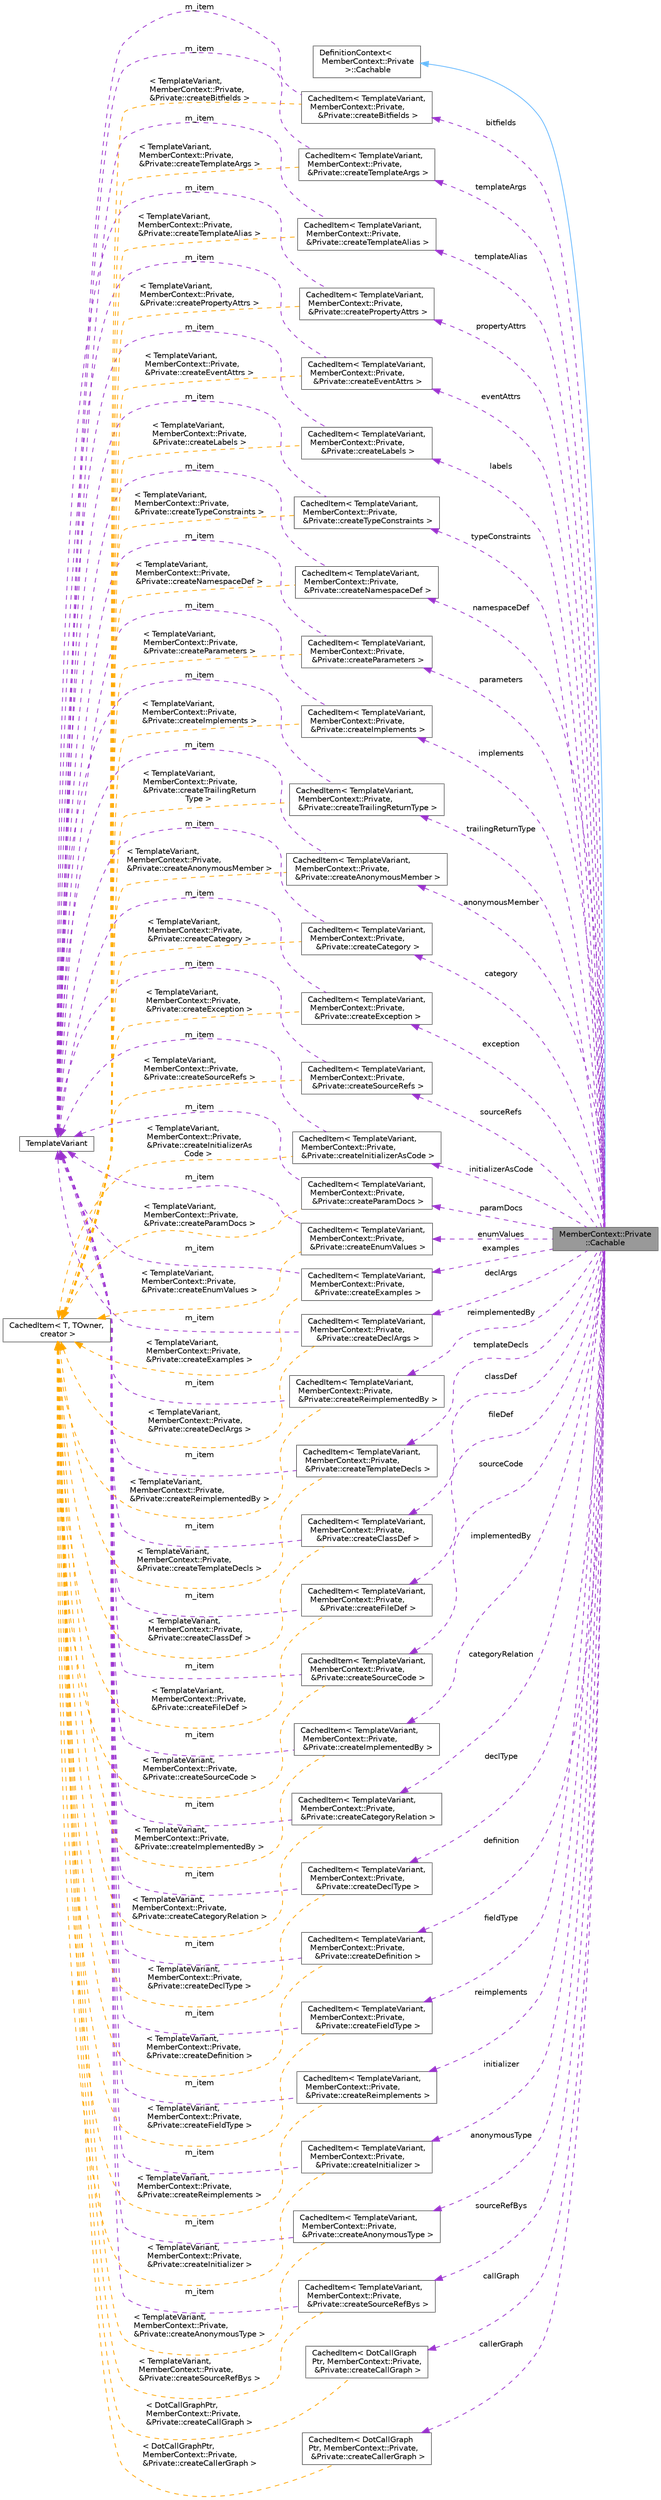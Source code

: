 digraph "MemberContext::Private::Cachable"
{
 // INTERACTIVE_SVG=YES
 // LATEX_PDF_SIZE
  bgcolor="transparent";
  edge [fontname=Helvetica,fontsize=10,labelfontname=Helvetica,labelfontsize=10];
  node [fontname=Helvetica,fontsize=10,shape=box,height=0.2,width=0.4];
  rankdir="LR";
  Node1 [label="MemberContext::Private\l::Cachable",height=0.2,width=0.4,color="gray40", fillcolor="grey60", style="filled", fontcolor="black",tooltip=" "];
  Node2 -> Node1 [dir="back",color="steelblue1",style="solid"];
  Node2 [label="DefinitionContext\<\l MemberContext::Private\l \>::Cachable",height=0.2,width=0.4,color="gray40", fillcolor="white", style="filled",tooltip=" "];
  Node3 -> Node1 [dir="back",color="darkorchid3",style="dashed",label=" templateArgs" ];
  Node3 [label="CachedItem\< TemplateVariant,\l MemberContext::Private,\l &Private::createTemplateArgs \>",height=0.2,width=0.4,color="gray40", fillcolor="white", style="filled",URL="$d7/dc1/class_cached_item.html",tooltip=" "];
  Node4 -> Node3 [dir="back",color="darkorchid3",style="dashed",label=" m_item" ];
  Node4 [label="TemplateVariant",height=0.2,width=0.4,color="gray40", fillcolor="white", style="filled",URL="$d1/dba/class_template_variant.html",tooltip="Variant type which can hold one value of a fixed set of types."];
  Node5 -> Node3 [dir="back",color="orange",style="dashed",label=" \< TemplateVariant,\l MemberContext::Private,\l &Private::createTemplateArgs \>" ];
  Node5 [label="CachedItem\< T, TOwner,\l creator \>",height=0.2,width=0.4,color="gray40", fillcolor="white", style="filled",URL="$d7/dc1/class_cached_item.html",tooltip="Wrapper for data that needs to be cached."];
  Node6 -> Node1 [dir="back",color="darkorchid3",style="dashed",label=" templateAlias" ];
  Node6 [label="CachedItem\< TemplateVariant,\l MemberContext::Private,\l &Private::createTemplateAlias \>",height=0.2,width=0.4,color="gray40", fillcolor="white", style="filled",URL="$d7/dc1/class_cached_item.html",tooltip=" "];
  Node4 -> Node6 [dir="back",color="darkorchid3",style="dashed",label=" m_item" ];
  Node5 -> Node6 [dir="back",color="orange",style="dashed",label=" \< TemplateVariant,\l MemberContext::Private,\l &Private::createTemplateAlias \>" ];
  Node7 -> Node1 [dir="back",color="darkorchid3",style="dashed",label=" propertyAttrs" ];
  Node7 [label="CachedItem\< TemplateVariant,\l MemberContext::Private,\l &Private::createPropertyAttrs \>",height=0.2,width=0.4,color="gray40", fillcolor="white", style="filled",URL="$d7/dc1/class_cached_item.html",tooltip=" "];
  Node4 -> Node7 [dir="back",color="darkorchid3",style="dashed",label=" m_item" ];
  Node5 -> Node7 [dir="back",color="orange",style="dashed",label=" \< TemplateVariant,\l MemberContext::Private,\l &Private::createPropertyAttrs \>" ];
  Node8 -> Node1 [dir="back",color="darkorchid3",style="dashed",label=" eventAttrs" ];
  Node8 [label="CachedItem\< TemplateVariant,\l MemberContext::Private,\l &Private::createEventAttrs \>",height=0.2,width=0.4,color="gray40", fillcolor="white", style="filled",URL="$d7/dc1/class_cached_item.html",tooltip=" "];
  Node4 -> Node8 [dir="back",color="darkorchid3",style="dashed",label=" m_item" ];
  Node5 -> Node8 [dir="back",color="orange",style="dashed",label=" \< TemplateVariant,\l MemberContext::Private,\l &Private::createEventAttrs \>" ];
  Node9 -> Node1 [dir="back",color="darkorchid3",style="dashed",label=" parameters" ];
  Node9 [label="CachedItem\< TemplateVariant,\l MemberContext::Private,\l &Private::createParameters \>",height=0.2,width=0.4,color="gray40", fillcolor="white", style="filled",URL="$d7/dc1/class_cached_item.html",tooltip=" "];
  Node4 -> Node9 [dir="back",color="darkorchid3",style="dashed",label=" m_item" ];
  Node5 -> Node9 [dir="back",color="orange",style="dashed",label=" \< TemplateVariant,\l MemberContext::Private,\l &Private::createParameters \>" ];
  Node10 -> Node1 [dir="back",color="darkorchid3",style="dashed",label=" enumValues" ];
  Node10 [label="CachedItem\< TemplateVariant,\l MemberContext::Private,\l &Private::createEnumValues \>",height=0.2,width=0.4,color="gray40", fillcolor="white", style="filled",URL="$d7/dc1/class_cached_item.html",tooltip=" "];
  Node4 -> Node10 [dir="back",color="darkorchid3",style="dashed",label=" m_item" ];
  Node5 -> Node10 [dir="back",color="orange",style="dashed",label=" \< TemplateVariant,\l MemberContext::Private,\l &Private::createEnumValues \>" ];
  Node11 -> Node1 [dir="back",color="darkorchid3",style="dashed",label=" fileDef" ];
  Node11 [label="CachedItem\< TemplateVariant,\l MemberContext::Private,\l &Private::createFileDef \>",height=0.2,width=0.4,color="gray40", fillcolor="white", style="filled",URL="$d7/dc1/class_cached_item.html",tooltip=" "];
  Node4 -> Node11 [dir="back",color="darkorchid3",style="dashed",label=" m_item" ];
  Node5 -> Node11 [dir="back",color="orange",style="dashed",label=" \< TemplateVariant,\l MemberContext::Private,\l &Private::createFileDef \>" ];
  Node12 -> Node1 [dir="back",color="darkorchid3",style="dashed",label=" namespaceDef" ];
  Node12 [label="CachedItem\< TemplateVariant,\l MemberContext::Private,\l &Private::createNamespaceDef \>",height=0.2,width=0.4,color="gray40", fillcolor="white", style="filled",URL="$d7/dc1/class_cached_item.html",tooltip=" "];
  Node4 -> Node12 [dir="back",color="darkorchid3",style="dashed",label=" m_item" ];
  Node5 -> Node12 [dir="back",color="orange",style="dashed",label=" \< TemplateVariant,\l MemberContext::Private,\l &Private::createNamespaceDef \>" ];
  Node13 -> Node1 [dir="back",color="darkorchid3",style="dashed",label=" category" ];
  Node13 [label="CachedItem\< TemplateVariant,\l MemberContext::Private,\l &Private::createCategory \>",height=0.2,width=0.4,color="gray40", fillcolor="white", style="filled",URL="$d7/dc1/class_cached_item.html",tooltip=" "];
  Node4 -> Node13 [dir="back",color="darkorchid3",style="dashed",label=" m_item" ];
  Node5 -> Node13 [dir="back",color="orange",style="dashed",label=" \< TemplateVariant,\l MemberContext::Private,\l &Private::createCategory \>" ];
  Node14 -> Node1 [dir="back",color="darkorchid3",style="dashed",label=" categoryRelation" ];
  Node14 [label="CachedItem\< TemplateVariant,\l MemberContext::Private,\l &Private::createCategoryRelation \>",height=0.2,width=0.4,color="gray40", fillcolor="white", style="filled",URL="$d7/dc1/class_cached_item.html",tooltip=" "];
  Node4 -> Node14 [dir="back",color="darkorchid3",style="dashed",label=" m_item" ];
  Node5 -> Node14 [dir="back",color="orange",style="dashed",label=" \< TemplateVariant,\l MemberContext::Private,\l &Private::createCategoryRelation \>" ];
  Node15 -> Node1 [dir="back",color="darkorchid3",style="dashed",label=" definition" ];
  Node15 [label="CachedItem\< TemplateVariant,\l MemberContext::Private,\l &Private::createDefinition \>",height=0.2,width=0.4,color="gray40", fillcolor="white", style="filled",URL="$d7/dc1/class_cached_item.html",tooltip=" "];
  Node4 -> Node15 [dir="back",color="darkorchid3",style="dashed",label=" m_item" ];
  Node5 -> Node15 [dir="back",color="orange",style="dashed",label=" \< TemplateVariant,\l MemberContext::Private,\l &Private::createDefinition \>" ];
  Node16 -> Node1 [dir="back",color="darkorchid3",style="dashed",label=" trailingReturnType" ];
  Node16 [label="CachedItem\< TemplateVariant,\l MemberContext::Private,\l &Private::createTrailingReturnType \>",height=0.2,width=0.4,color="gray40", fillcolor="white", style="filled",URL="$d7/dc1/class_cached_item.html",tooltip=" "];
  Node4 -> Node16 [dir="back",color="darkorchid3",style="dashed",label=" m_item" ];
  Node5 -> Node16 [dir="back",color="orange",style="dashed",label=" \< TemplateVariant,\l MemberContext::Private,\l &Private::createTrailingReturn\lType \>" ];
  Node17 -> Node1 [dir="back",color="darkorchid3",style="dashed",label=" templateDecls" ];
  Node17 [label="CachedItem\< TemplateVariant,\l MemberContext::Private,\l &Private::createTemplateDecls \>",height=0.2,width=0.4,color="gray40", fillcolor="white", style="filled",URL="$d7/dc1/class_cached_item.html",tooltip=" "];
  Node4 -> Node17 [dir="back",color="darkorchid3",style="dashed",label=" m_item" ];
  Node5 -> Node17 [dir="back",color="orange",style="dashed",label=" \< TemplateVariant,\l MemberContext::Private,\l &Private::createTemplateDecls \>" ];
  Node18 -> Node1 [dir="back",color="darkorchid3",style="dashed",label=" classDef" ];
  Node18 [label="CachedItem\< TemplateVariant,\l MemberContext::Private,\l &Private::createClassDef \>",height=0.2,width=0.4,color="gray40", fillcolor="white", style="filled",URL="$d7/dc1/class_cached_item.html",tooltip=" "];
  Node4 -> Node18 [dir="back",color="darkorchid3",style="dashed",label=" m_item" ];
  Node5 -> Node18 [dir="back",color="orange",style="dashed",label=" \< TemplateVariant,\l MemberContext::Private,\l &Private::createClassDef \>" ];
  Node19 -> Node1 [dir="back",color="darkorchid3",style="dashed",label=" anonymousType" ];
  Node19 [label="CachedItem\< TemplateVariant,\l MemberContext::Private,\l &Private::createAnonymousType \>",height=0.2,width=0.4,color="gray40", fillcolor="white", style="filled",URL="$d7/dc1/class_cached_item.html",tooltip=" "];
  Node4 -> Node19 [dir="back",color="darkorchid3",style="dashed",label=" m_item" ];
  Node5 -> Node19 [dir="back",color="orange",style="dashed",label=" \< TemplateVariant,\l MemberContext::Private,\l &Private::createAnonymousType \>" ];
  Node20 -> Node1 [dir="back",color="darkorchid3",style="dashed",label=" paramDocs" ];
  Node20 [label="CachedItem\< TemplateVariant,\l MemberContext::Private,\l &Private::createParamDocs \>",height=0.2,width=0.4,color="gray40", fillcolor="white", style="filled",URL="$d7/dc1/class_cached_item.html",tooltip=" "];
  Node4 -> Node20 [dir="back",color="darkorchid3",style="dashed",label=" m_item" ];
  Node5 -> Node20 [dir="back",color="orange",style="dashed",label=" \< TemplateVariant,\l MemberContext::Private,\l &Private::createParamDocs \>" ];
  Node21 -> Node1 [dir="back",color="darkorchid3",style="dashed",label=" implements" ];
  Node21 [label="CachedItem\< TemplateVariant,\l MemberContext::Private,\l &Private::createImplements \>",height=0.2,width=0.4,color="gray40", fillcolor="white", style="filled",URL="$d7/dc1/class_cached_item.html",tooltip=" "];
  Node4 -> Node21 [dir="back",color="darkorchid3",style="dashed",label=" m_item" ];
  Node5 -> Node21 [dir="back",color="orange",style="dashed",label=" \< TemplateVariant,\l MemberContext::Private,\l &Private::createImplements \>" ];
  Node22 -> Node1 [dir="back",color="darkorchid3",style="dashed",label=" reimplements" ];
  Node22 [label="CachedItem\< TemplateVariant,\l MemberContext::Private,\l &Private::createReimplements \>",height=0.2,width=0.4,color="gray40", fillcolor="white", style="filled",URL="$d7/dc1/class_cached_item.html",tooltip=" "];
  Node4 -> Node22 [dir="back",color="darkorchid3",style="dashed",label=" m_item" ];
  Node5 -> Node22 [dir="back",color="orange",style="dashed",label=" \< TemplateVariant,\l MemberContext::Private,\l &Private::createReimplements \>" ];
  Node23 -> Node1 [dir="back",color="darkorchid3",style="dashed",label=" implementedBy" ];
  Node23 [label="CachedItem\< TemplateVariant,\l MemberContext::Private,\l &Private::createImplementedBy \>",height=0.2,width=0.4,color="gray40", fillcolor="white", style="filled",URL="$d7/dc1/class_cached_item.html",tooltip=" "];
  Node4 -> Node23 [dir="back",color="darkorchid3",style="dashed",label=" m_item" ];
  Node5 -> Node23 [dir="back",color="orange",style="dashed",label=" \< TemplateVariant,\l MemberContext::Private,\l &Private::createImplementedBy \>" ];
  Node24 -> Node1 [dir="back",color="darkorchid3",style="dashed",label=" reimplementedBy" ];
  Node24 [label="CachedItem\< TemplateVariant,\l MemberContext::Private,\l &Private::createReimplementedBy \>",height=0.2,width=0.4,color="gray40", fillcolor="white", style="filled",URL="$d7/dc1/class_cached_item.html",tooltip=" "];
  Node4 -> Node24 [dir="back",color="darkorchid3",style="dashed",label=" m_item" ];
  Node5 -> Node24 [dir="back",color="orange",style="dashed",label=" \< TemplateVariant,\l MemberContext::Private,\l &Private::createReimplementedBy \>" ];
  Node25 -> Node1 [dir="back",color="darkorchid3",style="dashed",label=" examples" ];
  Node25 [label="CachedItem\< TemplateVariant,\l MemberContext::Private,\l &Private::createExamples \>",height=0.2,width=0.4,color="gray40", fillcolor="white", style="filled",URL="$d7/dc1/class_cached_item.html",tooltip=" "];
  Node4 -> Node25 [dir="back",color="darkorchid3",style="dashed",label=" m_item" ];
  Node5 -> Node25 [dir="back",color="orange",style="dashed",label=" \< TemplateVariant,\l MemberContext::Private,\l &Private::createExamples \>" ];
  Node26 -> Node1 [dir="back",color="darkorchid3",style="dashed",label=" sourceRefs" ];
  Node26 [label="CachedItem\< TemplateVariant,\l MemberContext::Private,\l &Private::createSourceRefs \>",height=0.2,width=0.4,color="gray40", fillcolor="white", style="filled",URL="$d7/dc1/class_cached_item.html",tooltip=" "];
  Node4 -> Node26 [dir="back",color="darkorchid3",style="dashed",label=" m_item" ];
  Node5 -> Node26 [dir="back",color="orange",style="dashed",label=" \< TemplateVariant,\l MemberContext::Private,\l &Private::createSourceRefs \>" ];
  Node27 -> Node1 [dir="back",color="darkorchid3",style="dashed",label=" sourceRefBys" ];
  Node27 [label="CachedItem\< TemplateVariant,\l MemberContext::Private,\l &Private::createSourceRefBys \>",height=0.2,width=0.4,color="gray40", fillcolor="white", style="filled",URL="$d7/dc1/class_cached_item.html",tooltip=" "];
  Node4 -> Node27 [dir="back",color="darkorchid3",style="dashed",label=" m_item" ];
  Node5 -> Node27 [dir="back",color="orange",style="dashed",label=" \< TemplateVariant,\l MemberContext::Private,\l &Private::createSourceRefBys \>" ];
  Node28 -> Node1 [dir="back",color="darkorchid3",style="dashed",label=" callGraph" ];
  Node28 [label="CachedItem\< DotCallGraph\lPtr, MemberContext::Private,\l &Private::createCallGraph \>",height=0.2,width=0.4,color="gray40", fillcolor="white", style="filled",URL="$d7/dc1/class_cached_item.html",tooltip=" "];
  Node5 -> Node28 [dir="back",color="orange",style="dashed",label=" \< DotCallGraphPtr,\l MemberContext::Private,\l &Private::createCallGraph \>" ];
  Node29 -> Node1 [dir="back",color="darkorchid3",style="dashed",label=" callerGraph" ];
  Node29 [label="CachedItem\< DotCallGraph\lPtr, MemberContext::Private,\l &Private::createCallerGraph \>",height=0.2,width=0.4,color="gray40", fillcolor="white", style="filled",URL="$d7/dc1/class_cached_item.html",tooltip=" "];
  Node5 -> Node29 [dir="back",color="orange",style="dashed",label=" \< DotCallGraphPtr,\l MemberContext::Private,\l &Private::createCallerGraph \>" ];
  Node30 -> Node1 [dir="back",color="darkorchid3",style="dashed",label=" anonymousMember" ];
  Node30 [label="CachedItem\< TemplateVariant,\l MemberContext::Private,\l &Private::createAnonymousMember \>",height=0.2,width=0.4,color="gray40", fillcolor="white", style="filled",URL="$d7/dc1/class_cached_item.html",tooltip=" "];
  Node4 -> Node30 [dir="back",color="darkorchid3",style="dashed",label=" m_item" ];
  Node5 -> Node30 [dir="back",color="orange",style="dashed",label=" \< TemplateVariant,\l MemberContext::Private,\l &Private::createAnonymousMember \>" ];
  Node31 -> Node1 [dir="back",color="darkorchid3",style="dashed",label=" labels" ];
  Node31 [label="CachedItem\< TemplateVariant,\l MemberContext::Private,\l &Private::createLabels \>",height=0.2,width=0.4,color="gray40", fillcolor="white", style="filled",URL="$d7/dc1/class_cached_item.html",tooltip=" "];
  Node4 -> Node31 [dir="back",color="darkorchid3",style="dashed",label=" m_item" ];
  Node5 -> Node31 [dir="back",color="orange",style="dashed",label=" \< TemplateVariant,\l MemberContext::Private,\l &Private::createLabels \>" ];
  Node32 -> Node1 [dir="back",color="darkorchid3",style="dashed",label=" typeConstraints" ];
  Node32 [label="CachedItem\< TemplateVariant,\l MemberContext::Private,\l &Private::createTypeConstraints \>",height=0.2,width=0.4,color="gray40", fillcolor="white", style="filled",URL="$d7/dc1/class_cached_item.html",tooltip=" "];
  Node4 -> Node32 [dir="back",color="darkorchid3",style="dashed",label=" m_item" ];
  Node5 -> Node32 [dir="back",color="orange",style="dashed",label=" \< TemplateVariant,\l MemberContext::Private,\l &Private::createTypeConstraints \>" ];
  Node33 -> Node1 [dir="back",color="darkorchid3",style="dashed",label=" initializer" ];
  Node33 [label="CachedItem\< TemplateVariant,\l MemberContext::Private,\l &Private::createInitializer \>",height=0.2,width=0.4,color="gray40", fillcolor="white", style="filled",URL="$d7/dc1/class_cached_item.html",tooltip=" "];
  Node4 -> Node33 [dir="back",color="darkorchid3",style="dashed",label=" m_item" ];
  Node5 -> Node33 [dir="back",color="orange",style="dashed",label=" \< TemplateVariant,\l MemberContext::Private,\l &Private::createInitializer \>" ];
  Node34 -> Node1 [dir="back",color="darkorchid3",style="dashed",label=" initializerAsCode" ];
  Node34 [label="CachedItem\< TemplateVariant,\l MemberContext::Private,\l &Private::createInitializerAsCode \>",height=0.2,width=0.4,color="gray40", fillcolor="white", style="filled",URL="$d7/dc1/class_cached_item.html",tooltip=" "];
  Node4 -> Node34 [dir="back",color="darkorchid3",style="dashed",label=" m_item" ];
  Node5 -> Node34 [dir="back",color="orange",style="dashed",label=" \< TemplateVariant,\l MemberContext::Private,\l &Private::createInitializerAs\lCode \>" ];
  Node35 -> Node1 [dir="back",color="darkorchid3",style="dashed",label=" sourceCode" ];
  Node35 [label="CachedItem\< TemplateVariant,\l MemberContext::Private,\l &Private::createSourceCode \>",height=0.2,width=0.4,color="gray40", fillcolor="white", style="filled",URL="$d7/dc1/class_cached_item.html",tooltip=" "];
  Node4 -> Node35 [dir="back",color="darkorchid3",style="dashed",label=" m_item" ];
  Node5 -> Node35 [dir="back",color="orange",style="dashed",label=" \< TemplateVariant,\l MemberContext::Private,\l &Private::createSourceCode \>" ];
  Node36 -> Node1 [dir="back",color="darkorchid3",style="dashed",label=" declArgs" ];
  Node36 [label="CachedItem\< TemplateVariant,\l MemberContext::Private,\l &Private::createDeclArgs \>",height=0.2,width=0.4,color="gray40", fillcolor="white", style="filled",URL="$d7/dc1/class_cached_item.html",tooltip=" "];
  Node4 -> Node36 [dir="back",color="darkorchid3",style="dashed",label=" m_item" ];
  Node5 -> Node36 [dir="back",color="orange",style="dashed",label=" \< TemplateVariant,\l MemberContext::Private,\l &Private::createDeclArgs \>" ];
  Node37 -> Node1 [dir="back",color="darkorchid3",style="dashed",label=" declType" ];
  Node37 [label="CachedItem\< TemplateVariant,\l MemberContext::Private,\l &Private::createDeclType \>",height=0.2,width=0.4,color="gray40", fillcolor="white", style="filled",URL="$d7/dc1/class_cached_item.html",tooltip=" "];
  Node4 -> Node37 [dir="back",color="darkorchid3",style="dashed",label=" m_item" ];
  Node5 -> Node37 [dir="back",color="orange",style="dashed",label=" \< TemplateVariant,\l MemberContext::Private,\l &Private::createDeclType \>" ];
  Node38 -> Node1 [dir="back",color="darkorchid3",style="dashed",label=" fieldType" ];
  Node38 [label="CachedItem\< TemplateVariant,\l MemberContext::Private,\l &Private::createFieldType \>",height=0.2,width=0.4,color="gray40", fillcolor="white", style="filled",URL="$d7/dc1/class_cached_item.html",tooltip=" "];
  Node4 -> Node38 [dir="back",color="darkorchid3",style="dashed",label=" m_item" ];
  Node5 -> Node38 [dir="back",color="orange",style="dashed",label=" \< TemplateVariant,\l MemberContext::Private,\l &Private::createFieldType \>" ];
  Node39 -> Node1 [dir="back",color="darkorchid3",style="dashed",label=" exception" ];
  Node39 [label="CachedItem\< TemplateVariant,\l MemberContext::Private,\l &Private::createException \>",height=0.2,width=0.4,color="gray40", fillcolor="white", style="filled",URL="$d7/dc1/class_cached_item.html",tooltip=" "];
  Node4 -> Node39 [dir="back",color="darkorchid3",style="dashed",label=" m_item" ];
  Node5 -> Node39 [dir="back",color="orange",style="dashed",label=" \< TemplateVariant,\l MemberContext::Private,\l &Private::createException \>" ];
  Node40 -> Node1 [dir="back",color="darkorchid3",style="dashed",label=" bitfields" ];
  Node40 [label="CachedItem\< TemplateVariant,\l MemberContext::Private,\l &Private::createBitfields \>",height=0.2,width=0.4,color="gray40", fillcolor="white", style="filled",URL="$d7/dc1/class_cached_item.html",tooltip=" "];
  Node4 -> Node40 [dir="back",color="darkorchid3",style="dashed",label=" m_item" ];
  Node5 -> Node40 [dir="back",color="orange",style="dashed",label=" \< TemplateVariant,\l MemberContext::Private,\l &Private::createBitfields \>" ];
}
